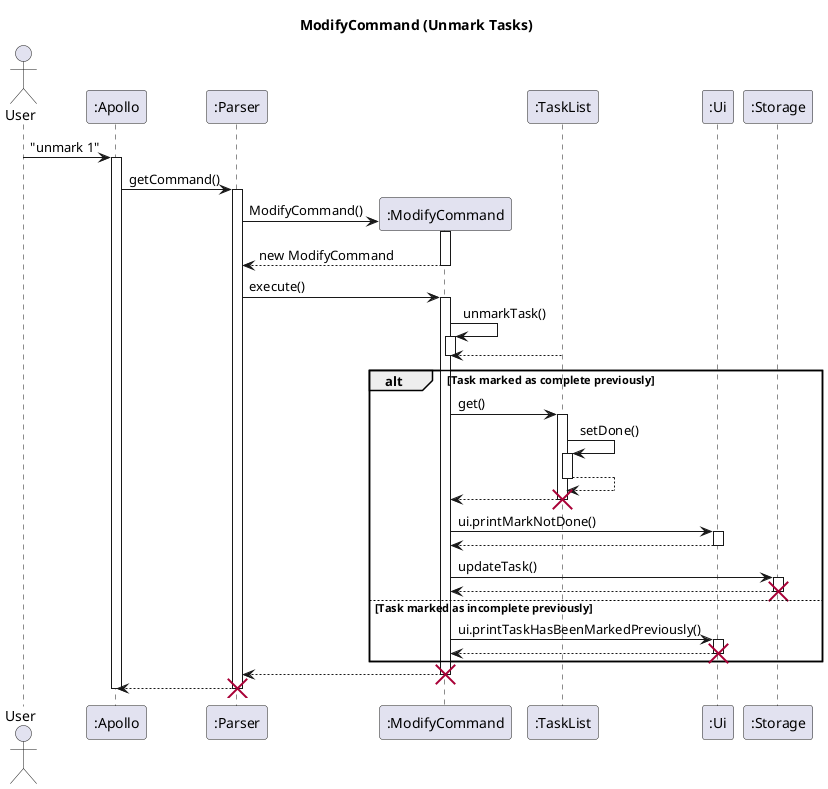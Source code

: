 @startuml
'https://plantuml.com/sequence-diagram

skinparam maxMessageSize 150
title ModifyCommand (Unmark Tasks)

actor User
participant ":Apollo" as Apollo
participant ":Parser" as Parser
participant ":ModifyCommand" as modify

participant ":TaskList" as TaskList
participant ":Ui" as Ui
participant ":Storage" as Storage

User -> Apollo : "unmark 1"
activate Apollo
Apollo -> Parser : getCommand()
activate Parser
Parser -> modify** : ModifyCommand()
activate modify
modify --> Parser: new ModifyCommand
deactivate modify



Parser -> modify : execute()

activate modify
modify -> modify++ : unmarkTask()
TaskList --> modify
modify --
alt Task marked as complete previously
modify -> TaskList++: get()
TaskList -> TaskList ++ :setDone()
return
modify <-- TaskList--
destroy TaskList
modify -> Ui : ui.printMarkNotDone()
activate Ui
Ui --> modify
deactivate Ui

modify -> Storage: updateTask()
activate Storage
Storage --> modify
destroy Storage






else Task marked as incomplete previously

modify -> Ui : ui.printTaskHasBeenMarkedPreviously()
activate Ui
Ui --> modify
deactivate Ui
destroy Ui
end
modify --> Parser
destroy modify
Parser --> Apollo
destroy Parser

deactivate Apollo

@enduml